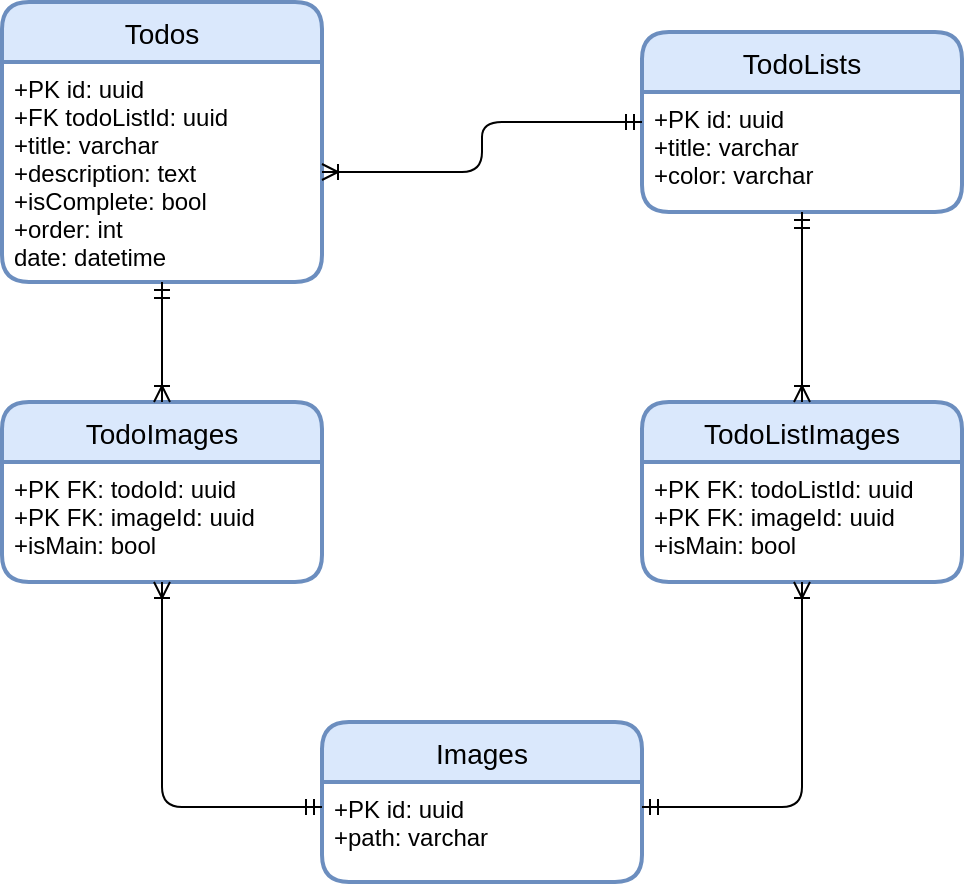 <mxfile>
    <diagram id="BxWaeFYm-y027Hl5G1JF" name="Page-1">
        <mxGraphModel dx="304" dy="361" grid="1" gridSize="10" guides="1" tooltips="1" connect="1" arrows="1" fold="1" page="1" pageScale="1" pageWidth="827" pageHeight="1169" math="0" shadow="0">
            <root>
                <mxCell id="0"/>
                <mxCell id="1" parent="0"/>
                <mxCell id="2" value="Todos" style="swimlane;childLayout=stackLayout;horizontal=1;startSize=30;horizontalStack=0;rounded=1;fontSize=14;fontStyle=0;strokeWidth=2;resizeParent=0;resizeLast=1;shadow=0;dashed=0;align=center;fillColor=#dae8fc;strokeColor=#6c8ebf;" parent="1" vertex="1">
                    <mxGeometry x="40" y="160" width="160" height="140" as="geometry"/>
                </mxCell>
                <mxCell id="3" value="+PK id: uuid&#10;+FK todoListId: uuid&#10;+title: varchar&#10;+description: text&#10;+isComplete: bool&#10;+order: int&#10;date: datetime" style="align=left;strokeColor=none;fillColor=none;spacingLeft=4;fontSize=12;verticalAlign=top;resizable=0;rotatable=0;part=1;labelBackgroundColor=none;" parent="2" vertex="1">
                    <mxGeometry y="30" width="160" height="110" as="geometry"/>
                </mxCell>
                <mxCell id="4" value="TodoLists" style="swimlane;childLayout=stackLayout;horizontal=1;startSize=30;horizontalStack=0;rounded=1;fontSize=14;fontStyle=0;strokeWidth=2;resizeParent=0;resizeLast=1;shadow=0;dashed=0;align=center;fillColor=#dae8fc;strokeColor=#6c8ebf;" parent="1" vertex="1">
                    <mxGeometry x="360" y="175" width="160" height="90" as="geometry"/>
                </mxCell>
                <mxCell id="5" value="+PK id: uuid&#10;+title: varchar&#10;+color: varchar" style="align=left;strokeColor=none;fillColor=none;spacingLeft=4;fontSize=12;verticalAlign=top;resizable=0;rotatable=0;part=1;labelBackgroundColor=none;" parent="4" vertex="1">
                    <mxGeometry y="30" width="160" height="60" as="geometry"/>
                </mxCell>
                <mxCell id="6" value="Images" style="swimlane;childLayout=stackLayout;horizontal=1;startSize=30;horizontalStack=0;rounded=1;fontSize=14;fontStyle=0;strokeWidth=2;resizeParent=0;resizeLast=1;shadow=0;dashed=0;align=center;fillColor=#dae8fc;strokeColor=#6c8ebf;" parent="1" vertex="1">
                    <mxGeometry x="200" y="520" width="160" height="80" as="geometry"/>
                </mxCell>
                <mxCell id="7" value="+PK id: uuid&#10;+path: varchar" style="align=left;strokeColor=none;fillColor=none;spacingLeft=4;fontSize=12;verticalAlign=top;resizable=0;rotatable=0;part=1;labelBackgroundColor=none;" parent="6" vertex="1">
                    <mxGeometry y="30" width="160" height="50" as="geometry"/>
                </mxCell>
                <mxCell id="8" value="TodoImages" style="swimlane;childLayout=stackLayout;horizontal=1;startSize=30;horizontalStack=0;rounded=1;fontSize=14;fontStyle=0;strokeWidth=2;resizeParent=0;resizeLast=1;shadow=0;dashed=0;align=center;fillColor=#dae8fc;strokeColor=#6c8ebf;" parent="1" vertex="1">
                    <mxGeometry x="40" y="360" width="160" height="90" as="geometry"/>
                </mxCell>
                <mxCell id="9" value="+PK FK: todoId: uuid&#10;+PK FK: imageId: uuid&#10;+isMain: bool" style="align=left;strokeColor=none;fillColor=none;spacingLeft=4;fontSize=12;verticalAlign=top;resizable=0;rotatable=0;part=1;labelBackgroundColor=none;" parent="8" vertex="1">
                    <mxGeometry y="30" width="160" height="60" as="geometry"/>
                </mxCell>
                <mxCell id="10" value="TodoListImages" style="swimlane;childLayout=stackLayout;horizontal=1;startSize=30;horizontalStack=0;rounded=1;fontSize=14;fontStyle=0;strokeWidth=2;resizeParent=0;resizeLast=1;shadow=0;dashed=0;align=center;fillColor=#dae8fc;strokeColor=#6c8ebf;fillOpacity=100;container=0;" parent="1" vertex="1">
                    <mxGeometry x="360" y="360" width="160" height="90" as="geometry"/>
                </mxCell>
                <mxCell id="11" value="+PK FK: todoListId: uuid&#10;+PK FK: imageId: uuid&#10;+isMain: bool" style="align=left;strokeColor=none;fillColor=none;spacingLeft=4;fontSize=12;verticalAlign=top;resizable=0;rotatable=0;part=1;labelBackgroundColor=none;" parent="10" vertex="1">
                    <mxGeometry y="30" width="160" height="60" as="geometry"/>
                </mxCell>
                <mxCell id="12" style="edgeStyle=orthogonalEdgeStyle;html=1;entryX=0;entryY=0.25;entryDx=0;entryDy=0;endArrow=ERmandOne;endFill=0;startArrow=ERoneToMany;startFill=0;" parent="1" source="3" target="5" edge="1">
                    <mxGeometry relative="1" as="geometry"/>
                </mxCell>
                <mxCell id="13" style="edgeStyle=orthogonalEdgeStyle;html=1;startArrow=ERmandOne;startFill=0;endArrow=ERoneToMany;endFill=0;" parent="1" source="3" target="8" edge="1">
                    <mxGeometry relative="1" as="geometry"/>
                </mxCell>
                <mxCell id="14" style="edgeStyle=orthogonalEdgeStyle;html=1;entryX=0.5;entryY=1;entryDx=0;entryDy=0;startArrow=ERmandOne;startFill=0;endArrow=ERoneToMany;endFill=0;exitX=0;exitY=0.25;exitDx=0;exitDy=0;" parent="1" source="7" target="9" edge="1">
                    <mxGeometry relative="1" as="geometry"/>
                </mxCell>
                <mxCell id="15" style="edgeStyle=orthogonalEdgeStyle;html=1;entryX=0.5;entryY=1;entryDx=0;entryDy=0;startArrow=ERmandOne;startFill=0;endArrow=ERoneToMany;endFill=0;exitX=1;exitY=0.25;exitDx=0;exitDy=0;" parent="1" source="7" target="11" edge="1">
                    <mxGeometry relative="1" as="geometry"/>
                </mxCell>
                <mxCell id="16" style="edgeStyle=orthogonalEdgeStyle;html=1;entryX=0.5;entryY=0;entryDx=0;entryDy=0;startArrow=ERmandOne;startFill=0;endArrow=ERoneToMany;endFill=0;" parent="1" source="5" target="10" edge="1">
                    <mxGeometry relative="1" as="geometry"/>
                </mxCell>
            </root>
        </mxGraphModel>
    </diagram>
</mxfile>